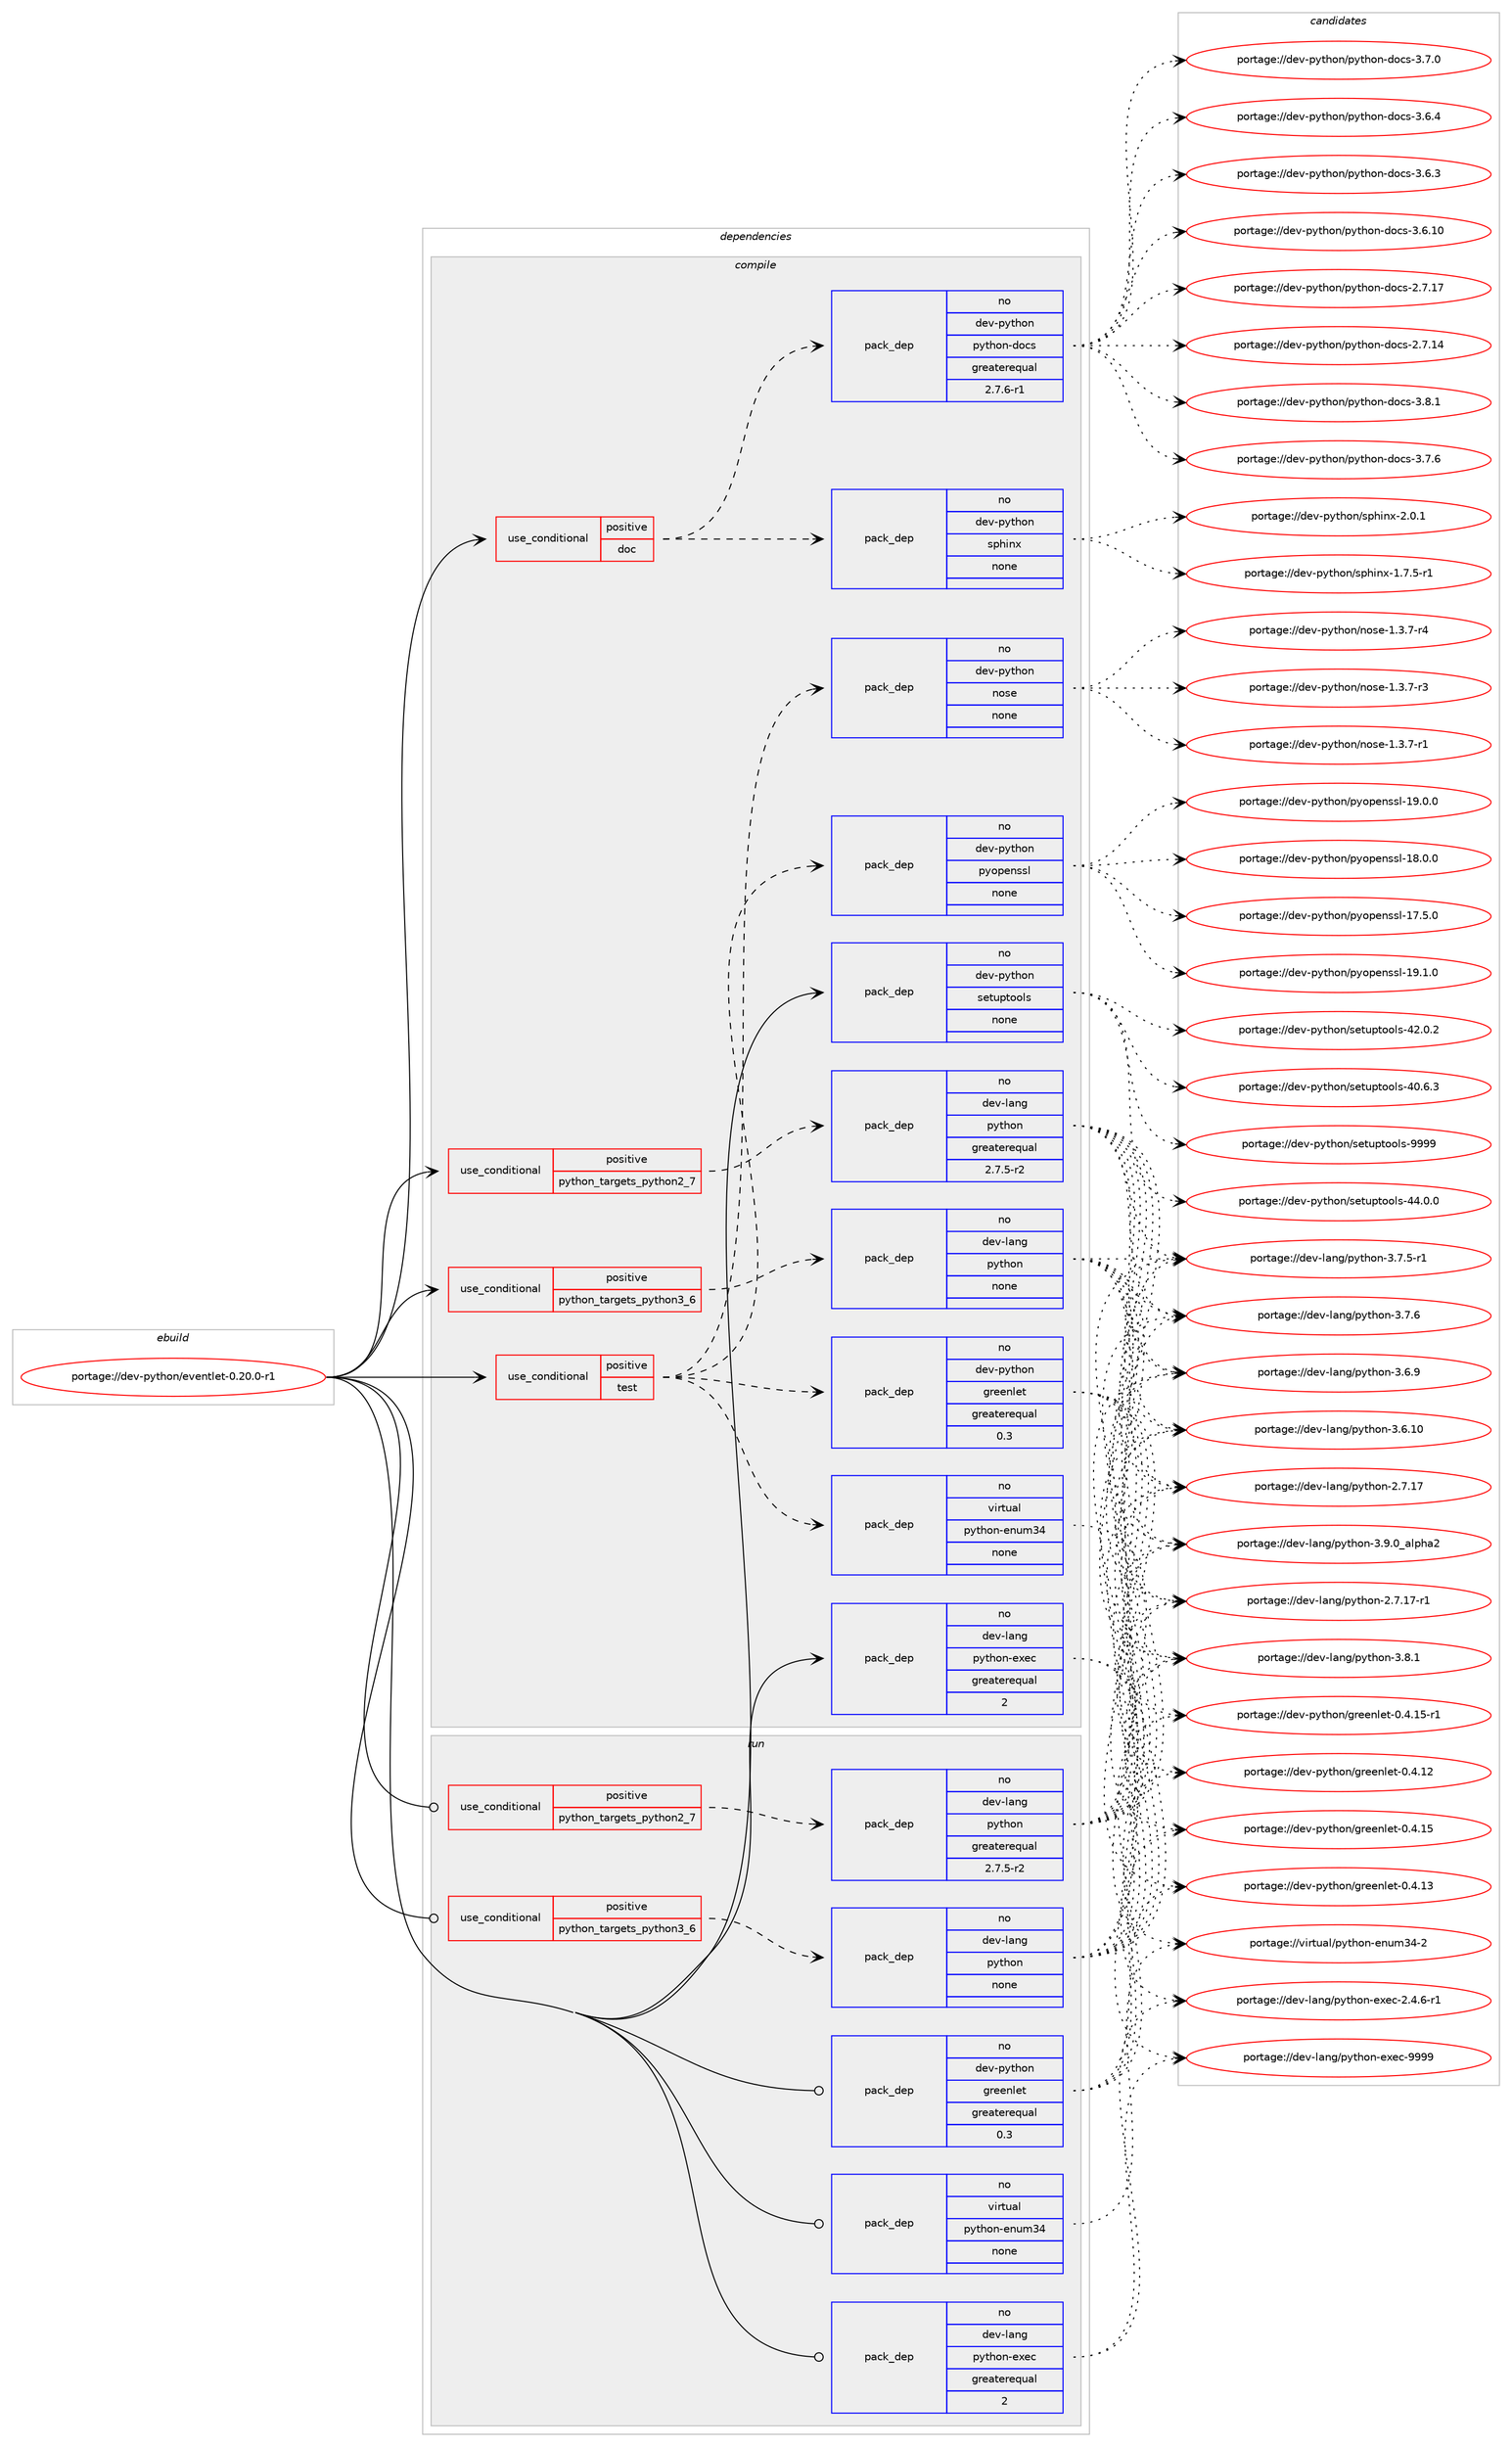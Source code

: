 digraph prolog {

# *************
# Graph options
# *************

newrank=true;
concentrate=true;
compound=true;
graph [rankdir=LR,fontname=Helvetica,fontsize=10,ranksep=1.5];#, ranksep=2.5, nodesep=0.2];
edge  [arrowhead=vee];
node  [fontname=Helvetica,fontsize=10];

# **********
# The ebuild
# **********

subgraph cluster_leftcol {
color=gray;
label=<<i>ebuild</i>>;
id [label="portage://dev-python/eventlet-0.20.0-r1", color=red, width=4, href="../dev-python/eventlet-0.20.0-r1.svg"];
}

# ****************
# The dependencies
# ****************

subgraph cluster_midcol {
color=gray;
label=<<i>dependencies</i>>;
subgraph cluster_compile {
fillcolor="#eeeeee";
style=filled;
label=<<i>compile</i>>;
subgraph cond116256 {
dependency462168 [label=<<TABLE BORDER="0" CELLBORDER="1" CELLSPACING="0" CELLPADDING="4"><TR><TD ROWSPAN="3" CELLPADDING="10">use_conditional</TD></TR><TR><TD>positive</TD></TR><TR><TD>doc</TD></TR></TABLE>>, shape=none, color=red];
subgraph pack340922 {
dependency462169 [label=<<TABLE BORDER="0" CELLBORDER="1" CELLSPACING="0" CELLPADDING="4" WIDTH="220"><TR><TD ROWSPAN="6" CELLPADDING="30">pack_dep</TD></TR><TR><TD WIDTH="110">no</TD></TR><TR><TD>dev-python</TD></TR><TR><TD>sphinx</TD></TR><TR><TD>none</TD></TR><TR><TD></TD></TR></TABLE>>, shape=none, color=blue];
}
dependency462168:e -> dependency462169:w [weight=20,style="dashed",arrowhead="vee"];
subgraph pack340923 {
dependency462170 [label=<<TABLE BORDER="0" CELLBORDER="1" CELLSPACING="0" CELLPADDING="4" WIDTH="220"><TR><TD ROWSPAN="6" CELLPADDING="30">pack_dep</TD></TR><TR><TD WIDTH="110">no</TD></TR><TR><TD>dev-python</TD></TR><TR><TD>python-docs</TD></TR><TR><TD>greaterequal</TD></TR><TR><TD>2.7.6-r1</TD></TR></TABLE>>, shape=none, color=blue];
}
dependency462168:e -> dependency462170:w [weight=20,style="dashed",arrowhead="vee"];
}
id:e -> dependency462168:w [weight=20,style="solid",arrowhead="vee"];
subgraph cond116257 {
dependency462171 [label=<<TABLE BORDER="0" CELLBORDER="1" CELLSPACING="0" CELLPADDING="4"><TR><TD ROWSPAN="3" CELLPADDING="10">use_conditional</TD></TR><TR><TD>positive</TD></TR><TR><TD>python_targets_python2_7</TD></TR></TABLE>>, shape=none, color=red];
subgraph pack340924 {
dependency462172 [label=<<TABLE BORDER="0" CELLBORDER="1" CELLSPACING="0" CELLPADDING="4" WIDTH="220"><TR><TD ROWSPAN="6" CELLPADDING="30">pack_dep</TD></TR><TR><TD WIDTH="110">no</TD></TR><TR><TD>dev-lang</TD></TR><TR><TD>python</TD></TR><TR><TD>greaterequal</TD></TR><TR><TD>2.7.5-r2</TD></TR></TABLE>>, shape=none, color=blue];
}
dependency462171:e -> dependency462172:w [weight=20,style="dashed",arrowhead="vee"];
}
id:e -> dependency462171:w [weight=20,style="solid",arrowhead="vee"];
subgraph cond116258 {
dependency462173 [label=<<TABLE BORDER="0" CELLBORDER="1" CELLSPACING="0" CELLPADDING="4"><TR><TD ROWSPAN="3" CELLPADDING="10">use_conditional</TD></TR><TR><TD>positive</TD></TR><TR><TD>python_targets_python3_6</TD></TR></TABLE>>, shape=none, color=red];
subgraph pack340925 {
dependency462174 [label=<<TABLE BORDER="0" CELLBORDER="1" CELLSPACING="0" CELLPADDING="4" WIDTH="220"><TR><TD ROWSPAN="6" CELLPADDING="30">pack_dep</TD></TR><TR><TD WIDTH="110">no</TD></TR><TR><TD>dev-lang</TD></TR><TR><TD>python</TD></TR><TR><TD>none</TD></TR><TR><TD></TD></TR></TABLE>>, shape=none, color=blue];
}
dependency462173:e -> dependency462174:w [weight=20,style="dashed",arrowhead="vee"];
}
id:e -> dependency462173:w [weight=20,style="solid",arrowhead="vee"];
subgraph cond116259 {
dependency462175 [label=<<TABLE BORDER="0" CELLBORDER="1" CELLSPACING="0" CELLPADDING="4"><TR><TD ROWSPAN="3" CELLPADDING="10">use_conditional</TD></TR><TR><TD>positive</TD></TR><TR><TD>test</TD></TR></TABLE>>, shape=none, color=red];
subgraph pack340926 {
dependency462176 [label=<<TABLE BORDER="0" CELLBORDER="1" CELLSPACING="0" CELLPADDING="4" WIDTH="220"><TR><TD ROWSPAN="6" CELLPADDING="30">pack_dep</TD></TR><TR><TD WIDTH="110">no</TD></TR><TR><TD>virtual</TD></TR><TR><TD>python-enum34</TD></TR><TR><TD>none</TD></TR><TR><TD></TD></TR></TABLE>>, shape=none, color=blue];
}
dependency462175:e -> dependency462176:w [weight=20,style="dashed",arrowhead="vee"];
subgraph pack340927 {
dependency462177 [label=<<TABLE BORDER="0" CELLBORDER="1" CELLSPACING="0" CELLPADDING="4" WIDTH="220"><TR><TD ROWSPAN="6" CELLPADDING="30">pack_dep</TD></TR><TR><TD WIDTH="110">no</TD></TR><TR><TD>dev-python</TD></TR><TR><TD>greenlet</TD></TR><TR><TD>greaterequal</TD></TR><TR><TD>0.3</TD></TR></TABLE>>, shape=none, color=blue];
}
dependency462175:e -> dependency462177:w [weight=20,style="dashed",arrowhead="vee"];
subgraph pack340928 {
dependency462178 [label=<<TABLE BORDER="0" CELLBORDER="1" CELLSPACING="0" CELLPADDING="4" WIDTH="220"><TR><TD ROWSPAN="6" CELLPADDING="30">pack_dep</TD></TR><TR><TD WIDTH="110">no</TD></TR><TR><TD>dev-python</TD></TR><TR><TD>pyopenssl</TD></TR><TR><TD>none</TD></TR><TR><TD></TD></TR></TABLE>>, shape=none, color=blue];
}
dependency462175:e -> dependency462178:w [weight=20,style="dashed",arrowhead="vee"];
subgraph pack340929 {
dependency462179 [label=<<TABLE BORDER="0" CELLBORDER="1" CELLSPACING="0" CELLPADDING="4" WIDTH="220"><TR><TD ROWSPAN="6" CELLPADDING="30">pack_dep</TD></TR><TR><TD WIDTH="110">no</TD></TR><TR><TD>dev-python</TD></TR><TR><TD>nose</TD></TR><TR><TD>none</TD></TR><TR><TD></TD></TR></TABLE>>, shape=none, color=blue];
}
dependency462175:e -> dependency462179:w [weight=20,style="dashed",arrowhead="vee"];
}
id:e -> dependency462175:w [weight=20,style="solid",arrowhead="vee"];
subgraph pack340930 {
dependency462180 [label=<<TABLE BORDER="0" CELLBORDER="1" CELLSPACING="0" CELLPADDING="4" WIDTH="220"><TR><TD ROWSPAN="6" CELLPADDING="30">pack_dep</TD></TR><TR><TD WIDTH="110">no</TD></TR><TR><TD>dev-lang</TD></TR><TR><TD>python-exec</TD></TR><TR><TD>greaterequal</TD></TR><TR><TD>2</TD></TR></TABLE>>, shape=none, color=blue];
}
id:e -> dependency462180:w [weight=20,style="solid",arrowhead="vee"];
subgraph pack340931 {
dependency462181 [label=<<TABLE BORDER="0" CELLBORDER="1" CELLSPACING="0" CELLPADDING="4" WIDTH="220"><TR><TD ROWSPAN="6" CELLPADDING="30">pack_dep</TD></TR><TR><TD WIDTH="110">no</TD></TR><TR><TD>dev-python</TD></TR><TR><TD>setuptools</TD></TR><TR><TD>none</TD></TR><TR><TD></TD></TR></TABLE>>, shape=none, color=blue];
}
id:e -> dependency462181:w [weight=20,style="solid",arrowhead="vee"];
}
subgraph cluster_compileandrun {
fillcolor="#eeeeee";
style=filled;
label=<<i>compile and run</i>>;
}
subgraph cluster_run {
fillcolor="#eeeeee";
style=filled;
label=<<i>run</i>>;
subgraph cond116260 {
dependency462182 [label=<<TABLE BORDER="0" CELLBORDER="1" CELLSPACING="0" CELLPADDING="4"><TR><TD ROWSPAN="3" CELLPADDING="10">use_conditional</TD></TR><TR><TD>positive</TD></TR><TR><TD>python_targets_python2_7</TD></TR></TABLE>>, shape=none, color=red];
subgraph pack340932 {
dependency462183 [label=<<TABLE BORDER="0" CELLBORDER="1" CELLSPACING="0" CELLPADDING="4" WIDTH="220"><TR><TD ROWSPAN="6" CELLPADDING="30">pack_dep</TD></TR><TR><TD WIDTH="110">no</TD></TR><TR><TD>dev-lang</TD></TR><TR><TD>python</TD></TR><TR><TD>greaterequal</TD></TR><TR><TD>2.7.5-r2</TD></TR></TABLE>>, shape=none, color=blue];
}
dependency462182:e -> dependency462183:w [weight=20,style="dashed",arrowhead="vee"];
}
id:e -> dependency462182:w [weight=20,style="solid",arrowhead="odot"];
subgraph cond116261 {
dependency462184 [label=<<TABLE BORDER="0" CELLBORDER="1" CELLSPACING="0" CELLPADDING="4"><TR><TD ROWSPAN="3" CELLPADDING="10">use_conditional</TD></TR><TR><TD>positive</TD></TR><TR><TD>python_targets_python3_6</TD></TR></TABLE>>, shape=none, color=red];
subgraph pack340933 {
dependency462185 [label=<<TABLE BORDER="0" CELLBORDER="1" CELLSPACING="0" CELLPADDING="4" WIDTH="220"><TR><TD ROWSPAN="6" CELLPADDING="30">pack_dep</TD></TR><TR><TD WIDTH="110">no</TD></TR><TR><TD>dev-lang</TD></TR><TR><TD>python</TD></TR><TR><TD>none</TD></TR><TR><TD></TD></TR></TABLE>>, shape=none, color=blue];
}
dependency462184:e -> dependency462185:w [weight=20,style="dashed",arrowhead="vee"];
}
id:e -> dependency462184:w [weight=20,style="solid",arrowhead="odot"];
subgraph pack340934 {
dependency462186 [label=<<TABLE BORDER="0" CELLBORDER="1" CELLSPACING="0" CELLPADDING="4" WIDTH="220"><TR><TD ROWSPAN="6" CELLPADDING="30">pack_dep</TD></TR><TR><TD WIDTH="110">no</TD></TR><TR><TD>dev-lang</TD></TR><TR><TD>python-exec</TD></TR><TR><TD>greaterequal</TD></TR><TR><TD>2</TD></TR></TABLE>>, shape=none, color=blue];
}
id:e -> dependency462186:w [weight=20,style="solid",arrowhead="odot"];
subgraph pack340935 {
dependency462187 [label=<<TABLE BORDER="0" CELLBORDER="1" CELLSPACING="0" CELLPADDING="4" WIDTH="220"><TR><TD ROWSPAN="6" CELLPADDING="30">pack_dep</TD></TR><TR><TD WIDTH="110">no</TD></TR><TR><TD>dev-python</TD></TR><TR><TD>greenlet</TD></TR><TR><TD>greaterequal</TD></TR><TR><TD>0.3</TD></TR></TABLE>>, shape=none, color=blue];
}
id:e -> dependency462187:w [weight=20,style="solid",arrowhead="odot"];
subgraph pack340936 {
dependency462188 [label=<<TABLE BORDER="0" CELLBORDER="1" CELLSPACING="0" CELLPADDING="4" WIDTH="220"><TR><TD ROWSPAN="6" CELLPADDING="30">pack_dep</TD></TR><TR><TD WIDTH="110">no</TD></TR><TR><TD>virtual</TD></TR><TR><TD>python-enum34</TD></TR><TR><TD>none</TD></TR><TR><TD></TD></TR></TABLE>>, shape=none, color=blue];
}
id:e -> dependency462188:w [weight=20,style="solid",arrowhead="odot"];
}
}

# **************
# The candidates
# **************

subgraph cluster_choices {
rank=same;
color=gray;
label=<<i>candidates</i>>;

subgraph choice340922 {
color=black;
nodesep=1;
choice1001011184511212111610411111047115112104105110120455046484649 [label="portage://dev-python/sphinx-2.0.1", color=red, width=4,href="../dev-python/sphinx-2.0.1.svg"];
choice10010111845112121116104111110471151121041051101204549465546534511449 [label="portage://dev-python/sphinx-1.7.5-r1", color=red, width=4,href="../dev-python/sphinx-1.7.5-r1.svg"];
dependency462169:e -> choice1001011184511212111610411111047115112104105110120455046484649:w [style=dotted,weight="100"];
dependency462169:e -> choice10010111845112121116104111110471151121041051101204549465546534511449:w [style=dotted,weight="100"];
}
subgraph choice340923 {
color=black;
nodesep=1;
choice10010111845112121116104111110471121211161041111104510011199115455146564649 [label="portage://dev-python/python-docs-3.8.1", color=red, width=4,href="../dev-python/python-docs-3.8.1.svg"];
choice10010111845112121116104111110471121211161041111104510011199115455146554654 [label="portage://dev-python/python-docs-3.7.6", color=red, width=4,href="../dev-python/python-docs-3.7.6.svg"];
choice10010111845112121116104111110471121211161041111104510011199115455146554648 [label="portage://dev-python/python-docs-3.7.0", color=red, width=4,href="../dev-python/python-docs-3.7.0.svg"];
choice10010111845112121116104111110471121211161041111104510011199115455146544652 [label="portage://dev-python/python-docs-3.6.4", color=red, width=4,href="../dev-python/python-docs-3.6.4.svg"];
choice10010111845112121116104111110471121211161041111104510011199115455146544651 [label="portage://dev-python/python-docs-3.6.3", color=red, width=4,href="../dev-python/python-docs-3.6.3.svg"];
choice1001011184511212111610411111047112121116104111110451001119911545514654464948 [label="portage://dev-python/python-docs-3.6.10", color=red, width=4,href="../dev-python/python-docs-3.6.10.svg"];
choice1001011184511212111610411111047112121116104111110451001119911545504655464955 [label="portage://dev-python/python-docs-2.7.17", color=red, width=4,href="../dev-python/python-docs-2.7.17.svg"];
choice1001011184511212111610411111047112121116104111110451001119911545504655464952 [label="portage://dev-python/python-docs-2.7.14", color=red, width=4,href="../dev-python/python-docs-2.7.14.svg"];
dependency462170:e -> choice10010111845112121116104111110471121211161041111104510011199115455146564649:w [style=dotted,weight="100"];
dependency462170:e -> choice10010111845112121116104111110471121211161041111104510011199115455146554654:w [style=dotted,weight="100"];
dependency462170:e -> choice10010111845112121116104111110471121211161041111104510011199115455146554648:w [style=dotted,weight="100"];
dependency462170:e -> choice10010111845112121116104111110471121211161041111104510011199115455146544652:w [style=dotted,weight="100"];
dependency462170:e -> choice10010111845112121116104111110471121211161041111104510011199115455146544651:w [style=dotted,weight="100"];
dependency462170:e -> choice1001011184511212111610411111047112121116104111110451001119911545514654464948:w [style=dotted,weight="100"];
dependency462170:e -> choice1001011184511212111610411111047112121116104111110451001119911545504655464955:w [style=dotted,weight="100"];
dependency462170:e -> choice1001011184511212111610411111047112121116104111110451001119911545504655464952:w [style=dotted,weight="100"];
}
subgraph choice340924 {
color=black;
nodesep=1;
choice10010111845108971101034711212111610411111045514657464895971081121049750 [label="portage://dev-lang/python-3.9.0_alpha2", color=red, width=4,href="../dev-lang/python-3.9.0_alpha2.svg"];
choice100101118451089711010347112121116104111110455146564649 [label="portage://dev-lang/python-3.8.1", color=red, width=4,href="../dev-lang/python-3.8.1.svg"];
choice100101118451089711010347112121116104111110455146554654 [label="portage://dev-lang/python-3.7.6", color=red, width=4,href="../dev-lang/python-3.7.6.svg"];
choice1001011184510897110103471121211161041111104551465546534511449 [label="portage://dev-lang/python-3.7.5-r1", color=red, width=4,href="../dev-lang/python-3.7.5-r1.svg"];
choice100101118451089711010347112121116104111110455146544657 [label="portage://dev-lang/python-3.6.9", color=red, width=4,href="../dev-lang/python-3.6.9.svg"];
choice10010111845108971101034711212111610411111045514654464948 [label="portage://dev-lang/python-3.6.10", color=red, width=4,href="../dev-lang/python-3.6.10.svg"];
choice100101118451089711010347112121116104111110455046554649554511449 [label="portage://dev-lang/python-2.7.17-r1", color=red, width=4,href="../dev-lang/python-2.7.17-r1.svg"];
choice10010111845108971101034711212111610411111045504655464955 [label="portage://dev-lang/python-2.7.17", color=red, width=4,href="../dev-lang/python-2.7.17.svg"];
dependency462172:e -> choice10010111845108971101034711212111610411111045514657464895971081121049750:w [style=dotted,weight="100"];
dependency462172:e -> choice100101118451089711010347112121116104111110455146564649:w [style=dotted,weight="100"];
dependency462172:e -> choice100101118451089711010347112121116104111110455146554654:w [style=dotted,weight="100"];
dependency462172:e -> choice1001011184510897110103471121211161041111104551465546534511449:w [style=dotted,weight="100"];
dependency462172:e -> choice100101118451089711010347112121116104111110455146544657:w [style=dotted,weight="100"];
dependency462172:e -> choice10010111845108971101034711212111610411111045514654464948:w [style=dotted,weight="100"];
dependency462172:e -> choice100101118451089711010347112121116104111110455046554649554511449:w [style=dotted,weight="100"];
dependency462172:e -> choice10010111845108971101034711212111610411111045504655464955:w [style=dotted,weight="100"];
}
subgraph choice340925 {
color=black;
nodesep=1;
choice10010111845108971101034711212111610411111045514657464895971081121049750 [label="portage://dev-lang/python-3.9.0_alpha2", color=red, width=4,href="../dev-lang/python-3.9.0_alpha2.svg"];
choice100101118451089711010347112121116104111110455146564649 [label="portage://dev-lang/python-3.8.1", color=red, width=4,href="../dev-lang/python-3.8.1.svg"];
choice100101118451089711010347112121116104111110455146554654 [label="portage://dev-lang/python-3.7.6", color=red, width=4,href="../dev-lang/python-3.7.6.svg"];
choice1001011184510897110103471121211161041111104551465546534511449 [label="portage://dev-lang/python-3.7.5-r1", color=red, width=4,href="../dev-lang/python-3.7.5-r1.svg"];
choice100101118451089711010347112121116104111110455146544657 [label="portage://dev-lang/python-3.6.9", color=red, width=4,href="../dev-lang/python-3.6.9.svg"];
choice10010111845108971101034711212111610411111045514654464948 [label="portage://dev-lang/python-3.6.10", color=red, width=4,href="../dev-lang/python-3.6.10.svg"];
choice100101118451089711010347112121116104111110455046554649554511449 [label="portage://dev-lang/python-2.7.17-r1", color=red, width=4,href="../dev-lang/python-2.7.17-r1.svg"];
choice10010111845108971101034711212111610411111045504655464955 [label="portage://dev-lang/python-2.7.17", color=red, width=4,href="../dev-lang/python-2.7.17.svg"];
dependency462174:e -> choice10010111845108971101034711212111610411111045514657464895971081121049750:w [style=dotted,weight="100"];
dependency462174:e -> choice100101118451089711010347112121116104111110455146564649:w [style=dotted,weight="100"];
dependency462174:e -> choice100101118451089711010347112121116104111110455146554654:w [style=dotted,weight="100"];
dependency462174:e -> choice1001011184510897110103471121211161041111104551465546534511449:w [style=dotted,weight="100"];
dependency462174:e -> choice100101118451089711010347112121116104111110455146544657:w [style=dotted,weight="100"];
dependency462174:e -> choice10010111845108971101034711212111610411111045514654464948:w [style=dotted,weight="100"];
dependency462174:e -> choice100101118451089711010347112121116104111110455046554649554511449:w [style=dotted,weight="100"];
dependency462174:e -> choice10010111845108971101034711212111610411111045504655464955:w [style=dotted,weight="100"];
}
subgraph choice340926 {
color=black;
nodesep=1;
choice11810511411611797108471121211161041111104510111011710951524550 [label="portage://virtual/python-enum34-2", color=red, width=4,href="../virtual/python-enum34-2.svg"];
dependency462176:e -> choice11810511411611797108471121211161041111104510111011710951524550:w [style=dotted,weight="100"];
}
subgraph choice340927 {
color=black;
nodesep=1;
choice1001011184511212111610411111047103114101101110108101116454846524649534511449 [label="portage://dev-python/greenlet-0.4.15-r1", color=red, width=4,href="../dev-python/greenlet-0.4.15-r1.svg"];
choice100101118451121211161041111104710311410110111010810111645484652464953 [label="portage://dev-python/greenlet-0.4.15", color=red, width=4,href="../dev-python/greenlet-0.4.15.svg"];
choice100101118451121211161041111104710311410110111010810111645484652464951 [label="portage://dev-python/greenlet-0.4.13", color=red, width=4,href="../dev-python/greenlet-0.4.13.svg"];
choice100101118451121211161041111104710311410110111010810111645484652464950 [label="portage://dev-python/greenlet-0.4.12", color=red, width=4,href="../dev-python/greenlet-0.4.12.svg"];
dependency462177:e -> choice1001011184511212111610411111047103114101101110108101116454846524649534511449:w [style=dotted,weight="100"];
dependency462177:e -> choice100101118451121211161041111104710311410110111010810111645484652464953:w [style=dotted,weight="100"];
dependency462177:e -> choice100101118451121211161041111104710311410110111010810111645484652464951:w [style=dotted,weight="100"];
dependency462177:e -> choice100101118451121211161041111104710311410110111010810111645484652464950:w [style=dotted,weight="100"];
}
subgraph choice340928 {
color=black;
nodesep=1;
choice100101118451121211161041111104711212111111210111011511510845495746494648 [label="portage://dev-python/pyopenssl-19.1.0", color=red, width=4,href="../dev-python/pyopenssl-19.1.0.svg"];
choice100101118451121211161041111104711212111111210111011511510845495746484648 [label="portage://dev-python/pyopenssl-19.0.0", color=red, width=4,href="../dev-python/pyopenssl-19.0.0.svg"];
choice100101118451121211161041111104711212111111210111011511510845495646484648 [label="portage://dev-python/pyopenssl-18.0.0", color=red, width=4,href="../dev-python/pyopenssl-18.0.0.svg"];
choice100101118451121211161041111104711212111111210111011511510845495546534648 [label="portage://dev-python/pyopenssl-17.5.0", color=red, width=4,href="../dev-python/pyopenssl-17.5.0.svg"];
dependency462178:e -> choice100101118451121211161041111104711212111111210111011511510845495746494648:w [style=dotted,weight="100"];
dependency462178:e -> choice100101118451121211161041111104711212111111210111011511510845495746484648:w [style=dotted,weight="100"];
dependency462178:e -> choice100101118451121211161041111104711212111111210111011511510845495646484648:w [style=dotted,weight="100"];
dependency462178:e -> choice100101118451121211161041111104711212111111210111011511510845495546534648:w [style=dotted,weight="100"];
}
subgraph choice340929 {
color=black;
nodesep=1;
choice10010111845112121116104111110471101111151014549465146554511452 [label="portage://dev-python/nose-1.3.7-r4", color=red, width=4,href="../dev-python/nose-1.3.7-r4.svg"];
choice10010111845112121116104111110471101111151014549465146554511451 [label="portage://dev-python/nose-1.3.7-r3", color=red, width=4,href="../dev-python/nose-1.3.7-r3.svg"];
choice10010111845112121116104111110471101111151014549465146554511449 [label="portage://dev-python/nose-1.3.7-r1", color=red, width=4,href="../dev-python/nose-1.3.7-r1.svg"];
dependency462179:e -> choice10010111845112121116104111110471101111151014549465146554511452:w [style=dotted,weight="100"];
dependency462179:e -> choice10010111845112121116104111110471101111151014549465146554511451:w [style=dotted,weight="100"];
dependency462179:e -> choice10010111845112121116104111110471101111151014549465146554511449:w [style=dotted,weight="100"];
}
subgraph choice340930 {
color=black;
nodesep=1;
choice10010111845108971101034711212111610411111045101120101994557575757 [label="portage://dev-lang/python-exec-9999", color=red, width=4,href="../dev-lang/python-exec-9999.svg"];
choice10010111845108971101034711212111610411111045101120101994550465246544511449 [label="portage://dev-lang/python-exec-2.4.6-r1", color=red, width=4,href="../dev-lang/python-exec-2.4.6-r1.svg"];
dependency462180:e -> choice10010111845108971101034711212111610411111045101120101994557575757:w [style=dotted,weight="100"];
dependency462180:e -> choice10010111845108971101034711212111610411111045101120101994550465246544511449:w [style=dotted,weight="100"];
}
subgraph choice340931 {
color=black;
nodesep=1;
choice10010111845112121116104111110471151011161171121161111111081154557575757 [label="portage://dev-python/setuptools-9999", color=red, width=4,href="../dev-python/setuptools-9999.svg"];
choice100101118451121211161041111104711510111611711211611111110811545525246484648 [label="portage://dev-python/setuptools-44.0.0", color=red, width=4,href="../dev-python/setuptools-44.0.0.svg"];
choice100101118451121211161041111104711510111611711211611111110811545525046484650 [label="portage://dev-python/setuptools-42.0.2", color=red, width=4,href="../dev-python/setuptools-42.0.2.svg"];
choice100101118451121211161041111104711510111611711211611111110811545524846544651 [label="portage://dev-python/setuptools-40.6.3", color=red, width=4,href="../dev-python/setuptools-40.6.3.svg"];
dependency462181:e -> choice10010111845112121116104111110471151011161171121161111111081154557575757:w [style=dotted,weight="100"];
dependency462181:e -> choice100101118451121211161041111104711510111611711211611111110811545525246484648:w [style=dotted,weight="100"];
dependency462181:e -> choice100101118451121211161041111104711510111611711211611111110811545525046484650:w [style=dotted,weight="100"];
dependency462181:e -> choice100101118451121211161041111104711510111611711211611111110811545524846544651:w [style=dotted,weight="100"];
}
subgraph choice340932 {
color=black;
nodesep=1;
choice10010111845108971101034711212111610411111045514657464895971081121049750 [label="portage://dev-lang/python-3.9.0_alpha2", color=red, width=4,href="../dev-lang/python-3.9.0_alpha2.svg"];
choice100101118451089711010347112121116104111110455146564649 [label="portage://dev-lang/python-3.8.1", color=red, width=4,href="../dev-lang/python-3.8.1.svg"];
choice100101118451089711010347112121116104111110455146554654 [label="portage://dev-lang/python-3.7.6", color=red, width=4,href="../dev-lang/python-3.7.6.svg"];
choice1001011184510897110103471121211161041111104551465546534511449 [label="portage://dev-lang/python-3.7.5-r1", color=red, width=4,href="../dev-lang/python-3.7.5-r1.svg"];
choice100101118451089711010347112121116104111110455146544657 [label="portage://dev-lang/python-3.6.9", color=red, width=4,href="../dev-lang/python-3.6.9.svg"];
choice10010111845108971101034711212111610411111045514654464948 [label="portage://dev-lang/python-3.6.10", color=red, width=4,href="../dev-lang/python-3.6.10.svg"];
choice100101118451089711010347112121116104111110455046554649554511449 [label="portage://dev-lang/python-2.7.17-r1", color=red, width=4,href="../dev-lang/python-2.7.17-r1.svg"];
choice10010111845108971101034711212111610411111045504655464955 [label="portage://dev-lang/python-2.7.17", color=red, width=4,href="../dev-lang/python-2.7.17.svg"];
dependency462183:e -> choice10010111845108971101034711212111610411111045514657464895971081121049750:w [style=dotted,weight="100"];
dependency462183:e -> choice100101118451089711010347112121116104111110455146564649:w [style=dotted,weight="100"];
dependency462183:e -> choice100101118451089711010347112121116104111110455146554654:w [style=dotted,weight="100"];
dependency462183:e -> choice1001011184510897110103471121211161041111104551465546534511449:w [style=dotted,weight="100"];
dependency462183:e -> choice100101118451089711010347112121116104111110455146544657:w [style=dotted,weight="100"];
dependency462183:e -> choice10010111845108971101034711212111610411111045514654464948:w [style=dotted,weight="100"];
dependency462183:e -> choice100101118451089711010347112121116104111110455046554649554511449:w [style=dotted,weight="100"];
dependency462183:e -> choice10010111845108971101034711212111610411111045504655464955:w [style=dotted,weight="100"];
}
subgraph choice340933 {
color=black;
nodesep=1;
choice10010111845108971101034711212111610411111045514657464895971081121049750 [label="portage://dev-lang/python-3.9.0_alpha2", color=red, width=4,href="../dev-lang/python-3.9.0_alpha2.svg"];
choice100101118451089711010347112121116104111110455146564649 [label="portage://dev-lang/python-3.8.1", color=red, width=4,href="../dev-lang/python-3.8.1.svg"];
choice100101118451089711010347112121116104111110455146554654 [label="portage://dev-lang/python-3.7.6", color=red, width=4,href="../dev-lang/python-3.7.6.svg"];
choice1001011184510897110103471121211161041111104551465546534511449 [label="portage://dev-lang/python-3.7.5-r1", color=red, width=4,href="../dev-lang/python-3.7.5-r1.svg"];
choice100101118451089711010347112121116104111110455146544657 [label="portage://dev-lang/python-3.6.9", color=red, width=4,href="../dev-lang/python-3.6.9.svg"];
choice10010111845108971101034711212111610411111045514654464948 [label="portage://dev-lang/python-3.6.10", color=red, width=4,href="../dev-lang/python-3.6.10.svg"];
choice100101118451089711010347112121116104111110455046554649554511449 [label="portage://dev-lang/python-2.7.17-r1", color=red, width=4,href="../dev-lang/python-2.7.17-r1.svg"];
choice10010111845108971101034711212111610411111045504655464955 [label="portage://dev-lang/python-2.7.17", color=red, width=4,href="../dev-lang/python-2.7.17.svg"];
dependency462185:e -> choice10010111845108971101034711212111610411111045514657464895971081121049750:w [style=dotted,weight="100"];
dependency462185:e -> choice100101118451089711010347112121116104111110455146564649:w [style=dotted,weight="100"];
dependency462185:e -> choice100101118451089711010347112121116104111110455146554654:w [style=dotted,weight="100"];
dependency462185:e -> choice1001011184510897110103471121211161041111104551465546534511449:w [style=dotted,weight="100"];
dependency462185:e -> choice100101118451089711010347112121116104111110455146544657:w [style=dotted,weight="100"];
dependency462185:e -> choice10010111845108971101034711212111610411111045514654464948:w [style=dotted,weight="100"];
dependency462185:e -> choice100101118451089711010347112121116104111110455046554649554511449:w [style=dotted,weight="100"];
dependency462185:e -> choice10010111845108971101034711212111610411111045504655464955:w [style=dotted,weight="100"];
}
subgraph choice340934 {
color=black;
nodesep=1;
choice10010111845108971101034711212111610411111045101120101994557575757 [label="portage://dev-lang/python-exec-9999", color=red, width=4,href="../dev-lang/python-exec-9999.svg"];
choice10010111845108971101034711212111610411111045101120101994550465246544511449 [label="portage://dev-lang/python-exec-2.4.6-r1", color=red, width=4,href="../dev-lang/python-exec-2.4.6-r1.svg"];
dependency462186:e -> choice10010111845108971101034711212111610411111045101120101994557575757:w [style=dotted,weight="100"];
dependency462186:e -> choice10010111845108971101034711212111610411111045101120101994550465246544511449:w [style=dotted,weight="100"];
}
subgraph choice340935 {
color=black;
nodesep=1;
choice1001011184511212111610411111047103114101101110108101116454846524649534511449 [label="portage://dev-python/greenlet-0.4.15-r1", color=red, width=4,href="../dev-python/greenlet-0.4.15-r1.svg"];
choice100101118451121211161041111104710311410110111010810111645484652464953 [label="portage://dev-python/greenlet-0.4.15", color=red, width=4,href="../dev-python/greenlet-0.4.15.svg"];
choice100101118451121211161041111104710311410110111010810111645484652464951 [label="portage://dev-python/greenlet-0.4.13", color=red, width=4,href="../dev-python/greenlet-0.4.13.svg"];
choice100101118451121211161041111104710311410110111010810111645484652464950 [label="portage://dev-python/greenlet-0.4.12", color=red, width=4,href="../dev-python/greenlet-0.4.12.svg"];
dependency462187:e -> choice1001011184511212111610411111047103114101101110108101116454846524649534511449:w [style=dotted,weight="100"];
dependency462187:e -> choice100101118451121211161041111104710311410110111010810111645484652464953:w [style=dotted,weight="100"];
dependency462187:e -> choice100101118451121211161041111104710311410110111010810111645484652464951:w [style=dotted,weight="100"];
dependency462187:e -> choice100101118451121211161041111104710311410110111010810111645484652464950:w [style=dotted,weight="100"];
}
subgraph choice340936 {
color=black;
nodesep=1;
choice11810511411611797108471121211161041111104510111011710951524550 [label="portage://virtual/python-enum34-2", color=red, width=4,href="../virtual/python-enum34-2.svg"];
dependency462188:e -> choice11810511411611797108471121211161041111104510111011710951524550:w [style=dotted,weight="100"];
}
}

}
